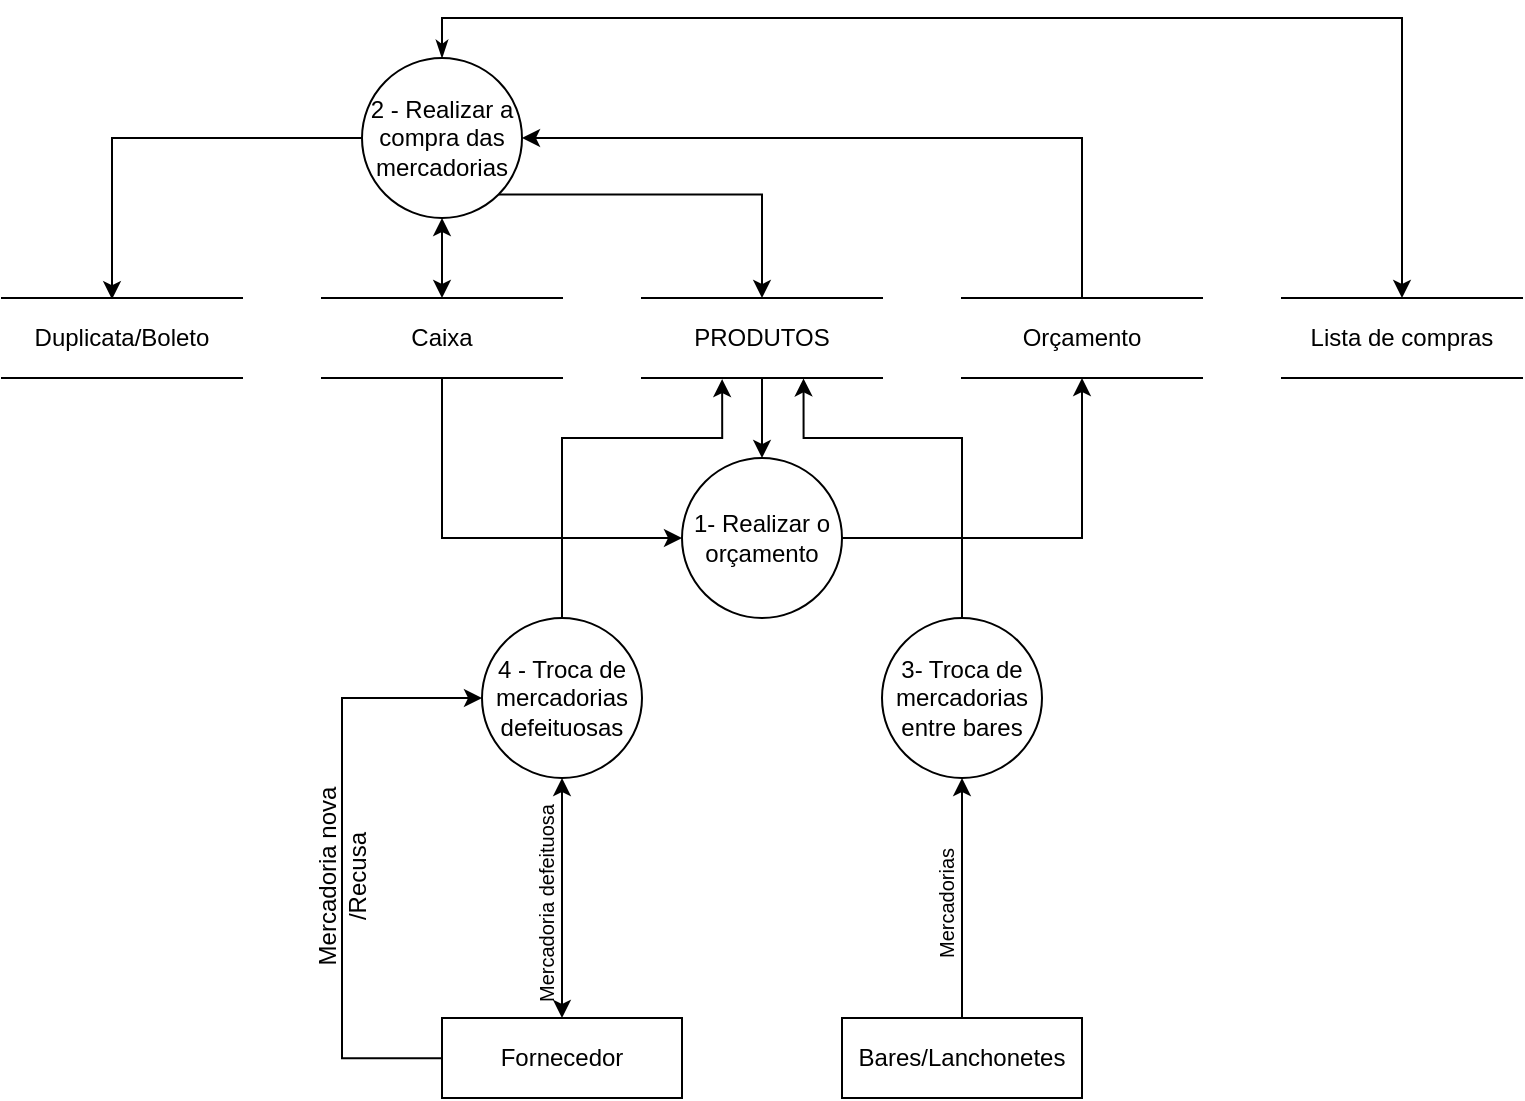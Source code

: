 <mxfile version="13.0.1" type="device"><diagram id="JR5-yKG_D1q2GUw1KWqf" name="Page-1"><mxGraphModel dx="770" dy="741" grid="1" gridSize="10" guides="1" tooltips="1" connect="1" arrows="1" fold="1" page="1" pageScale="1" pageWidth="1169" pageHeight="827" math="0" shadow="0"><root><mxCell id="0"/><mxCell id="1" parent="0"/><mxCell id="veqbe7Npe6lUpJ3kkmxu-15" value="" style="edgeStyle=orthogonalEdgeStyle;rounded=0;orthogonalLoop=1;jettySize=auto;html=1;entryX=0.5;entryY=1;entryDx=0;entryDy=0;" parent="1" source="veqbe7Npe6lUpJ3kkmxu-2" target="veqbe7Npe6lUpJ3kkmxu-8" edge="1"><mxGeometry relative="1" as="geometry"><mxPoint x="700" y="440" as="targetPoint"/></mxGeometry></mxCell><mxCell id="veqbe7Npe6lUpJ3kkmxu-2" value="&lt;font style=&quot;vertical-align: inherit&quot;&gt;&lt;font style=&quot;vertical-align: inherit&quot;&gt;1- Realizar o orçamento&lt;/font&gt;&lt;/font&gt;" style="ellipse;whiteSpace=wrap;html=1;aspect=fixed;" parent="1" vertex="1"><mxGeometry x="500" y="400" width="80" height="80" as="geometry"/></mxCell><mxCell id="veqbe7Npe6lUpJ3kkmxu-18" value="" style="edgeStyle=orthogonalEdgeStyle;rounded=0;orthogonalLoop=1;jettySize=auto;html=1;entryX=0.5;entryY=0;entryDx=0;entryDy=0;exitX=1;exitY=1;exitDx=0;exitDy=0;" parent="1" source="veqbe7Npe6lUpJ3kkmxu-3" target="veqbe7Npe6lUpJ3kkmxu-7" edge="1"><mxGeometry relative="1" as="geometry"><Array as="points"><mxPoint x="540" y="268"/></Array></mxGeometry></mxCell><mxCell id="q2Gy7PyrHn7db0W2wh8k-3" style="edgeStyle=orthogonalEdgeStyle;rounded=0;orthogonalLoop=1;jettySize=auto;html=1;exitX=0;exitY=0.5;exitDx=0;exitDy=0;entryX=0.455;entryY=0.014;entryDx=0;entryDy=0;entryPerimeter=0;" parent="1" source="veqbe7Npe6lUpJ3kkmxu-3" target="q2Gy7PyrHn7db0W2wh8k-1" edge="1"><mxGeometry relative="1" as="geometry"><Array as="points"><mxPoint x="215" y="240"/><mxPoint x="215" y="321"/></Array></mxGeometry></mxCell><mxCell id="GkjgyNYzh9OtzuEBvh1z-2" style="edgeStyle=orthogonalEdgeStyle;rounded=0;orthogonalLoop=1;jettySize=auto;html=1;entryX=0.5;entryY=0;entryDx=0;entryDy=0;startArrow=classicThin;startFill=1;exitX=0.5;exitY=0;exitDx=0;exitDy=0;" edge="1" parent="1" source="veqbe7Npe6lUpJ3kkmxu-3" target="GkjgyNYzh9OtzuEBvh1z-1"><mxGeometry relative="1" as="geometry"><mxPoint x="510" y="110" as="sourcePoint"/><Array as="points"><mxPoint x="380" y="180"/><mxPoint x="860" y="180"/></Array></mxGeometry></mxCell><mxCell id="veqbe7Npe6lUpJ3kkmxu-3" value="&lt;font style=&quot;vertical-align: inherit&quot;&gt;&lt;font style=&quot;vertical-align: inherit&quot;&gt;2 - Realizar a compra das mercadorias&lt;/font&gt;&lt;/font&gt;" style="ellipse;whiteSpace=wrap;html=1;aspect=fixed;" parent="1" vertex="1"><mxGeometry x="340" y="200" width="80" height="80" as="geometry"/></mxCell><mxCell id="veqbe7Npe6lUpJ3kkmxu-22" value="" style="edgeStyle=orthogonalEdgeStyle;rounded=0;orthogonalLoop=1;jettySize=auto;html=1;startArrow=none;startFill=0;entryX=0.673;entryY=1.005;entryDx=0;entryDy=0;entryPerimeter=0;" parent="1" source="veqbe7Npe6lUpJ3kkmxu-4" target="veqbe7Npe6lUpJ3kkmxu-7" edge="1"><mxGeometry relative="1" as="geometry"><mxPoint x="640" y="380" as="targetPoint"/><Array as="points"><mxPoint x="640" y="390"/><mxPoint x="561" y="390"/></Array></mxGeometry></mxCell><mxCell id="veqbe7Npe6lUpJ3kkmxu-4" value="&lt;font style=&quot;vertical-align: inherit&quot;&gt;&lt;font style=&quot;vertical-align: inherit&quot;&gt;&lt;font style=&quot;vertical-align: inherit&quot;&gt;&lt;font style=&quot;vertical-align: inherit&quot;&gt;&lt;font style=&quot;vertical-align: inherit&quot;&gt;&lt;font style=&quot;vertical-align: inherit&quot;&gt;3- Troca de mercadorias entre bares&lt;/font&gt;&lt;/font&gt;&lt;/font&gt;&lt;/font&gt;&lt;/font&gt;&lt;/font&gt;" style="ellipse;whiteSpace=wrap;html=1;aspect=fixed;" parent="1" vertex="1"><mxGeometry x="600" y="480" width="80" height="80" as="geometry"/></mxCell><mxCell id="veqbe7Npe6lUpJ3kkmxu-25" value="" style="edgeStyle=orthogonalEdgeStyle;rounded=0;orthogonalLoop=1;jettySize=auto;html=1;startArrow=none;startFill=0;entryX=0.334;entryY=1.014;entryDx=0;entryDy=0;entryPerimeter=0;" parent="1" source="veqbe7Npe6lUpJ3kkmxu-5" target="veqbe7Npe6lUpJ3kkmxu-7" edge="1"><mxGeometry relative="1" as="geometry"><mxPoint x="440" y="380" as="targetPoint"/><Array as="points"><mxPoint x="440" y="390"/><mxPoint x="520" y="390"/></Array></mxGeometry></mxCell><mxCell id="veqbe7Npe6lUpJ3kkmxu-5" value="4 - Troca de mercadorias defeituosas" style="ellipse;whiteSpace=wrap;html=1;aspect=fixed;" parent="1" vertex="1"><mxGeometry x="400" y="480" width="80" height="80" as="geometry"/></mxCell><mxCell id="veqbe7Npe6lUpJ3kkmxu-13" value="" style="edgeStyle=orthogonalEdgeStyle;rounded=0;orthogonalLoop=1;jettySize=auto;html=1;" parent="1" source="veqbe7Npe6lUpJ3kkmxu-7" target="veqbe7Npe6lUpJ3kkmxu-2" edge="1"><mxGeometry relative="1" as="geometry"/></mxCell><mxCell id="veqbe7Npe6lUpJ3kkmxu-7" value="PRODUTOS" style="shape=partialRectangle;whiteSpace=wrap;html=1;left=0;right=0;fillColor=none;" parent="1" vertex="1"><mxGeometry x="480" y="320" width="120" height="40" as="geometry"/></mxCell><mxCell id="veqbe7Npe6lUpJ3kkmxu-20" value="" style="edgeStyle=orthogonalEdgeStyle;rounded=0;orthogonalLoop=1;jettySize=auto;html=1;startArrow=none;startFill=0;entryX=1;entryY=0.5;entryDx=0;entryDy=0;" parent="1" source="veqbe7Npe6lUpJ3kkmxu-8" target="veqbe7Npe6lUpJ3kkmxu-3" edge="1"><mxGeometry relative="1" as="geometry"><mxPoint x="380" y="170" as="targetPoint"/><Array as="points"><mxPoint x="700" y="240"/></Array></mxGeometry></mxCell><mxCell id="veqbe7Npe6lUpJ3kkmxu-8" value="Orçamento" style="shape=partialRectangle;whiteSpace=wrap;html=1;left=0;right=0;fillColor=none;" parent="1" vertex="1"><mxGeometry x="640" y="320" width="120" height="40" as="geometry"/></mxCell><mxCell id="veqbe7Npe6lUpJ3kkmxu-12" value="" style="edgeStyle=orthogonalEdgeStyle;rounded=0;orthogonalLoop=1;jettySize=auto;html=1;entryX=0;entryY=0.5;entryDx=0;entryDy=0;" parent="1" source="veqbe7Npe6lUpJ3kkmxu-9" target="veqbe7Npe6lUpJ3kkmxu-2" edge="1"><mxGeometry relative="1" as="geometry"><mxPoint x="380" y="440" as="targetPoint"/><Array as="points"><mxPoint x="380" y="440"/></Array></mxGeometry></mxCell><mxCell id="veqbe7Npe6lUpJ3kkmxu-16" value="" style="edgeStyle=orthogonalEdgeStyle;rounded=0;orthogonalLoop=1;jettySize=auto;html=1;startArrow=classic;startFill=1;" parent="1" source="veqbe7Npe6lUpJ3kkmxu-3" target="veqbe7Npe6lUpJ3kkmxu-9" edge="1"><mxGeometry relative="1" as="geometry"/></mxCell><mxCell id="veqbe7Npe6lUpJ3kkmxu-9" value="Caixa" style="shape=partialRectangle;whiteSpace=wrap;html=1;left=0;right=0;fillColor=none;" parent="1" vertex="1"><mxGeometry x="320" y="320" width="120" height="40" as="geometry"/></mxCell><mxCell id="veqbe7Npe6lUpJ3kkmxu-27" value="" style="edgeStyle=orthogonalEdgeStyle;rounded=0;orthogonalLoop=1;jettySize=auto;html=1;startArrow=none;startFill=0;" parent="1" source="veqbe7Npe6lUpJ3kkmxu-26" target="veqbe7Npe6lUpJ3kkmxu-4" edge="1"><mxGeometry relative="1" as="geometry"/></mxCell><mxCell id="veqbe7Npe6lUpJ3kkmxu-26" value="Bares/Lanchonetes" style="rounded=0;whiteSpace=wrap;html=1;" parent="1" vertex="1"><mxGeometry x="580" y="680" width="120" height="40" as="geometry"/></mxCell><mxCell id="veqbe7Npe6lUpJ3kkmxu-33" value="" style="edgeStyle=orthogonalEdgeStyle;rounded=0;orthogonalLoop=1;jettySize=auto;html=1;startArrow=classic;startFill=1;" parent="1" source="veqbe7Npe6lUpJ3kkmxu-34" edge="1"><mxGeometry relative="1" as="geometry"><mxPoint x="440" y="560" as="targetPoint"/></mxGeometry></mxCell><mxCell id="veqbe7Npe6lUpJ3kkmxu-34" value="Fornecedor" style="rounded=0;whiteSpace=wrap;html=1;" parent="1" vertex="1"><mxGeometry x="380" y="680" width="120" height="40" as="geometry"/></mxCell><mxCell id="veqbe7Npe6lUpJ3kkmxu-35" value="Mercadoria defeituosa" style="text;html=1;strokeColor=none;fillColor=none;align=center;verticalAlign=middle;whiteSpace=wrap;rounded=0;rotation=-90;fontSize=10;" parent="1" vertex="1"><mxGeometry x="380" y="604.62" width="105" height="35.75" as="geometry"/></mxCell><mxCell id="veqbe7Npe6lUpJ3kkmxu-37" value="&lt;font style=&quot;font-size: 10px&quot;&gt;Mercadorias&lt;br style=&quot;font-size: 10px&quot;&gt;&lt;/font&gt;" style="text;html=1;strokeColor=none;fillColor=none;align=center;verticalAlign=middle;whiteSpace=wrap;rounded=0;rotation=-90;fontSize=10;" parent="1" vertex="1"><mxGeometry x="579" y="612.5" width="105" height="20" as="geometry"/></mxCell><mxCell id="KXPXj2zLTw6V5ffQ6uEd-1" value="" style="edgeStyle=orthogonalEdgeStyle;rounded=0;orthogonalLoop=1;jettySize=auto;html=1;entryX=0;entryY=0.5;entryDx=0;entryDy=0;" parent="1" target="veqbe7Npe6lUpJ3kkmxu-5" edge="1"><mxGeometry relative="1" as="geometry"><mxPoint x="340.0" y="580.05" as="targetPoint"/><Array as="points"><mxPoint x="330" y="700"/><mxPoint x="330" y="520"/></Array><mxPoint x="380.0" y="700.11" as="sourcePoint"/></mxGeometry></mxCell><mxCell id="KXPXj2zLTw6V5ffQ6uEd-2" value="Mercadoria nova&lt;br&gt;/Recusa" style="text;html=1;align=center;verticalAlign=middle;resizable=0;points=[];labelBackgroundColor=none;rotation=-90;" parent="KXPXj2zLTw6V5ffQ6uEd-1" vertex="1" connectable="0"><mxGeometry x="-0.037" relative="1" as="geometry"><mxPoint y="3.91" as="offset"/></mxGeometry></mxCell><mxCell id="q2Gy7PyrHn7db0W2wh8k-1" value="Duplicata/Boleto" style="shape=partialRectangle;whiteSpace=wrap;html=1;left=0;right=0;fillColor=none;" parent="1" vertex="1"><mxGeometry x="160" y="320" width="120" height="40" as="geometry"/></mxCell><mxCell id="GkjgyNYzh9OtzuEBvh1z-1" value="Lista de compras" style="shape=partialRectangle;whiteSpace=wrap;html=1;left=0;right=0;fillColor=none;" vertex="1" parent="1"><mxGeometry x="800" y="320" width="120" height="40" as="geometry"/></mxCell></root></mxGraphModel></diagram></mxfile>